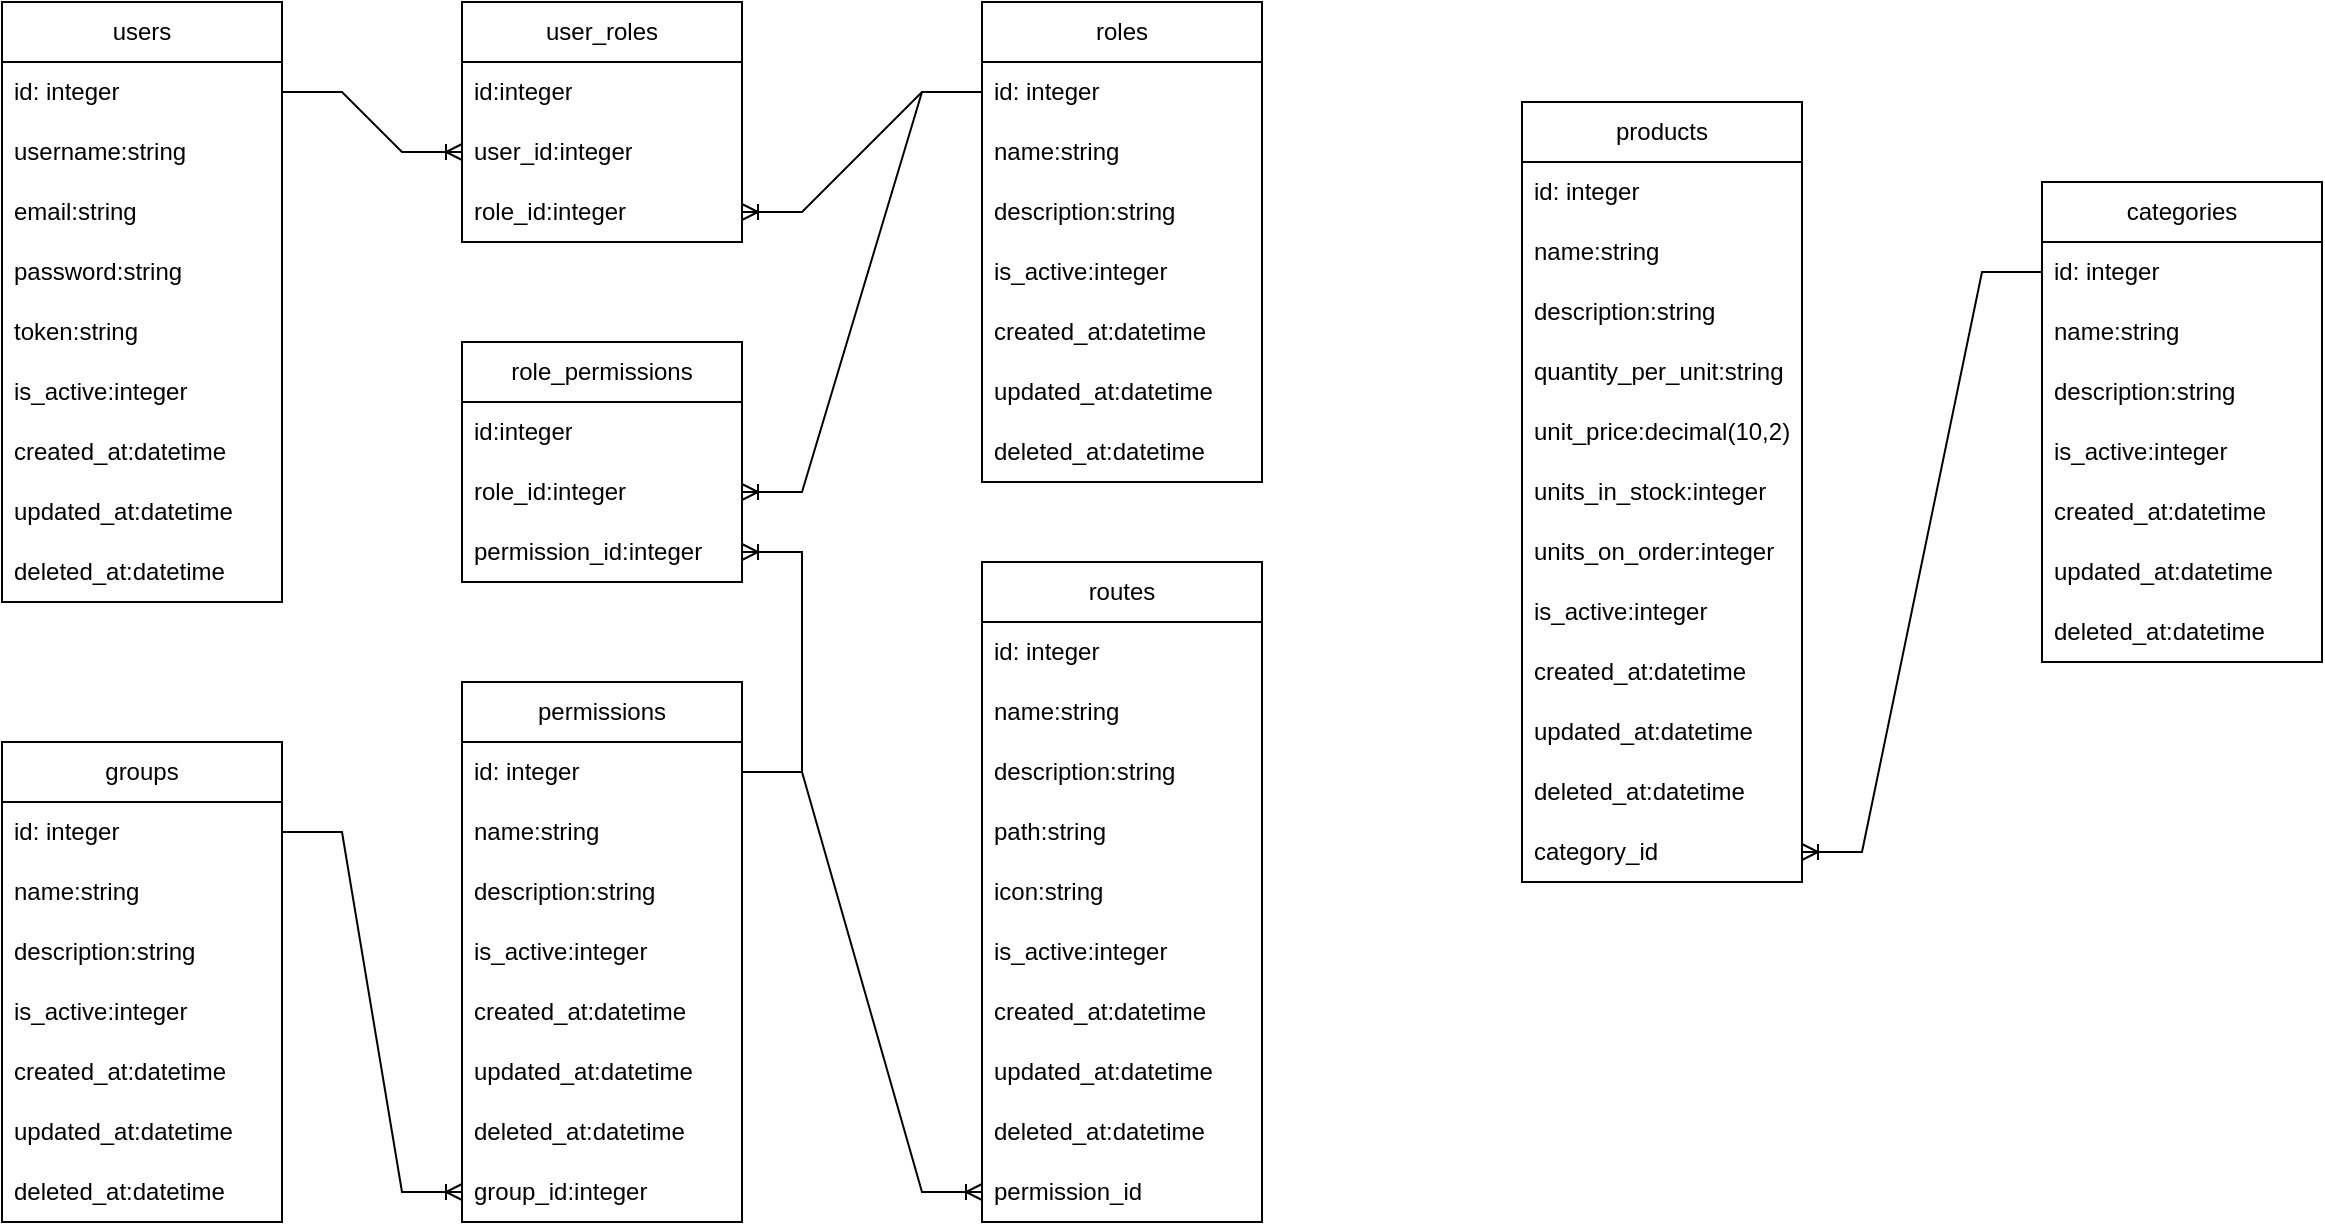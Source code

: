 <mxfile version="26.0.9">
  <diagram name="Página-1" id="ySC-eLkIVF0xZQiWdadP">
    <mxGraphModel dx="1195" dy="1097" grid="0" gridSize="10" guides="1" tooltips="1" connect="1" arrows="1" fold="1" page="0" pageScale="1" pageWidth="1100" pageHeight="850" math="0" shadow="0">
      <root>
        <mxCell id="0" />
        <mxCell id="1" parent="0" />
        <mxCell id="LvNLun-dFR-ZeEldHcq5-1" value="users" style="swimlane;fontStyle=0;childLayout=stackLayout;horizontal=1;startSize=30;horizontalStack=0;resizeParent=1;resizeParentMax=0;resizeLast=0;collapsible=1;marginBottom=0;whiteSpace=wrap;html=1;" vertex="1" parent="1">
          <mxGeometry x="60" y="-250" width="140" height="300" as="geometry" />
        </mxCell>
        <mxCell id="LvNLun-dFR-ZeEldHcq5-2" value="id: integer" style="text;strokeColor=none;fillColor=none;align=left;verticalAlign=middle;spacingLeft=4;spacingRight=4;overflow=hidden;points=[[0,0.5],[1,0.5]];portConstraint=eastwest;rotatable=0;whiteSpace=wrap;html=1;" vertex="1" parent="LvNLun-dFR-ZeEldHcq5-1">
          <mxGeometry y="30" width="140" height="30" as="geometry" />
        </mxCell>
        <mxCell id="LvNLun-dFR-ZeEldHcq5-3" value="username:string" style="text;strokeColor=none;fillColor=none;align=left;verticalAlign=middle;spacingLeft=4;spacingRight=4;overflow=hidden;points=[[0,0.5],[1,0.5]];portConstraint=eastwest;rotatable=0;whiteSpace=wrap;html=1;" vertex="1" parent="LvNLun-dFR-ZeEldHcq5-1">
          <mxGeometry y="60" width="140" height="30" as="geometry" />
        </mxCell>
        <mxCell id="LvNLun-dFR-ZeEldHcq5-4" value="email:string" style="text;strokeColor=none;fillColor=none;align=left;verticalAlign=middle;spacingLeft=4;spacingRight=4;overflow=hidden;points=[[0,0.5],[1,0.5]];portConstraint=eastwest;rotatable=0;whiteSpace=wrap;html=1;" vertex="1" parent="LvNLun-dFR-ZeEldHcq5-1">
          <mxGeometry y="90" width="140" height="30" as="geometry" />
        </mxCell>
        <mxCell id="LvNLun-dFR-ZeEldHcq5-5" value="password:string" style="text;strokeColor=none;fillColor=none;align=left;verticalAlign=middle;spacingLeft=4;spacingRight=4;overflow=hidden;points=[[0,0.5],[1,0.5]];portConstraint=eastwest;rotatable=0;whiteSpace=wrap;html=1;" vertex="1" parent="LvNLun-dFR-ZeEldHcq5-1">
          <mxGeometry y="120" width="140" height="30" as="geometry" />
        </mxCell>
        <mxCell id="LvNLun-dFR-ZeEldHcq5-6" value="token:string" style="text;strokeColor=none;fillColor=none;align=left;verticalAlign=middle;spacingLeft=4;spacingRight=4;overflow=hidden;points=[[0,0.5],[1,0.5]];portConstraint=eastwest;rotatable=0;whiteSpace=wrap;html=1;" vertex="1" parent="LvNLun-dFR-ZeEldHcq5-1">
          <mxGeometry y="150" width="140" height="30" as="geometry" />
        </mxCell>
        <mxCell id="LvNLun-dFR-ZeEldHcq5-7" value="is_active:integer" style="text;strokeColor=none;fillColor=none;align=left;verticalAlign=middle;spacingLeft=4;spacingRight=4;overflow=hidden;points=[[0,0.5],[1,0.5]];portConstraint=eastwest;rotatable=0;whiteSpace=wrap;html=1;" vertex="1" parent="LvNLun-dFR-ZeEldHcq5-1">
          <mxGeometry y="180" width="140" height="30" as="geometry" />
        </mxCell>
        <mxCell id="LvNLun-dFR-ZeEldHcq5-8" value="created_at:datetime" style="text;strokeColor=none;fillColor=none;align=left;verticalAlign=middle;spacingLeft=4;spacingRight=4;overflow=hidden;points=[[0,0.5],[1,0.5]];portConstraint=eastwest;rotatable=0;whiteSpace=wrap;html=1;" vertex="1" parent="LvNLun-dFR-ZeEldHcq5-1">
          <mxGeometry y="210" width="140" height="30" as="geometry" />
        </mxCell>
        <mxCell id="LvNLun-dFR-ZeEldHcq5-10" value="updated_at:datetime" style="text;strokeColor=none;fillColor=none;align=left;verticalAlign=middle;spacingLeft=4;spacingRight=4;overflow=hidden;points=[[0,0.5],[1,0.5]];portConstraint=eastwest;rotatable=0;whiteSpace=wrap;html=1;" vertex="1" parent="LvNLun-dFR-ZeEldHcq5-1">
          <mxGeometry y="240" width="140" height="30" as="geometry" />
        </mxCell>
        <mxCell id="LvNLun-dFR-ZeEldHcq5-9" value="deleted_at:datetime" style="text;strokeColor=none;fillColor=none;align=left;verticalAlign=middle;spacingLeft=4;spacingRight=4;overflow=hidden;points=[[0,0.5],[1,0.5]];portConstraint=eastwest;rotatable=0;whiteSpace=wrap;html=1;" vertex="1" parent="LvNLun-dFR-ZeEldHcq5-1">
          <mxGeometry y="270" width="140" height="30" as="geometry" />
        </mxCell>
        <mxCell id="LvNLun-dFR-ZeEldHcq5-11" value="user_roles" style="swimlane;fontStyle=0;childLayout=stackLayout;horizontal=1;startSize=30;horizontalStack=0;resizeParent=1;resizeParentMax=0;resizeLast=0;collapsible=1;marginBottom=0;whiteSpace=wrap;html=1;" vertex="1" parent="1">
          <mxGeometry x="290" y="-250" width="140" height="120" as="geometry" />
        </mxCell>
        <mxCell id="LvNLun-dFR-ZeEldHcq5-12" value="id:integer" style="text;strokeColor=none;fillColor=none;align=left;verticalAlign=middle;spacingLeft=4;spacingRight=4;overflow=hidden;points=[[0,0.5],[1,0.5]];portConstraint=eastwest;rotatable=0;whiteSpace=wrap;html=1;" vertex="1" parent="LvNLun-dFR-ZeEldHcq5-11">
          <mxGeometry y="30" width="140" height="30" as="geometry" />
        </mxCell>
        <mxCell id="LvNLun-dFR-ZeEldHcq5-13" value="user_id:integer" style="text;strokeColor=none;fillColor=none;align=left;verticalAlign=middle;spacingLeft=4;spacingRight=4;overflow=hidden;points=[[0,0.5],[1,0.5]];portConstraint=eastwest;rotatable=0;whiteSpace=wrap;html=1;" vertex="1" parent="LvNLun-dFR-ZeEldHcq5-11">
          <mxGeometry y="60" width="140" height="30" as="geometry" />
        </mxCell>
        <mxCell id="LvNLun-dFR-ZeEldHcq5-14" value="role_id:integer" style="text;strokeColor=none;fillColor=none;align=left;verticalAlign=middle;spacingLeft=4;spacingRight=4;overflow=hidden;points=[[0,0.5],[1,0.5]];portConstraint=eastwest;rotatable=0;whiteSpace=wrap;html=1;" vertex="1" parent="LvNLun-dFR-ZeEldHcq5-11">
          <mxGeometry y="90" width="140" height="30" as="geometry" />
        </mxCell>
        <mxCell id="LvNLun-dFR-ZeEldHcq5-15" value="roles" style="swimlane;fontStyle=0;childLayout=stackLayout;horizontal=1;startSize=30;horizontalStack=0;resizeParent=1;resizeParentMax=0;resizeLast=0;collapsible=1;marginBottom=0;whiteSpace=wrap;html=1;" vertex="1" parent="1">
          <mxGeometry x="550" y="-250" width="140" height="240" as="geometry" />
        </mxCell>
        <mxCell id="LvNLun-dFR-ZeEldHcq5-16" value="id: integer" style="text;strokeColor=none;fillColor=none;align=left;verticalAlign=middle;spacingLeft=4;spacingRight=4;overflow=hidden;points=[[0,0.5],[1,0.5]];portConstraint=eastwest;rotatable=0;whiteSpace=wrap;html=1;" vertex="1" parent="LvNLun-dFR-ZeEldHcq5-15">
          <mxGeometry y="30" width="140" height="30" as="geometry" />
        </mxCell>
        <mxCell id="LvNLun-dFR-ZeEldHcq5-17" value="name:string" style="text;strokeColor=none;fillColor=none;align=left;verticalAlign=middle;spacingLeft=4;spacingRight=4;overflow=hidden;points=[[0,0.5],[1,0.5]];portConstraint=eastwest;rotatable=0;whiteSpace=wrap;html=1;" vertex="1" parent="LvNLun-dFR-ZeEldHcq5-15">
          <mxGeometry y="60" width="140" height="30" as="geometry" />
        </mxCell>
        <mxCell id="LvNLun-dFR-ZeEldHcq5-18" value="description:string" style="text;strokeColor=none;fillColor=none;align=left;verticalAlign=middle;spacingLeft=4;spacingRight=4;overflow=hidden;points=[[0,0.5],[1,0.5]];portConstraint=eastwest;rotatable=0;whiteSpace=wrap;html=1;" vertex="1" parent="LvNLun-dFR-ZeEldHcq5-15">
          <mxGeometry y="90" width="140" height="30" as="geometry" />
        </mxCell>
        <mxCell id="LvNLun-dFR-ZeEldHcq5-21" value="is_active:integer" style="text;strokeColor=none;fillColor=none;align=left;verticalAlign=middle;spacingLeft=4;spacingRight=4;overflow=hidden;points=[[0,0.5],[1,0.5]];portConstraint=eastwest;rotatable=0;whiteSpace=wrap;html=1;" vertex="1" parent="LvNLun-dFR-ZeEldHcq5-15">
          <mxGeometry y="120" width="140" height="30" as="geometry" />
        </mxCell>
        <mxCell id="LvNLun-dFR-ZeEldHcq5-22" value="created_at:datetime" style="text;strokeColor=none;fillColor=none;align=left;verticalAlign=middle;spacingLeft=4;spacingRight=4;overflow=hidden;points=[[0,0.5],[1,0.5]];portConstraint=eastwest;rotatable=0;whiteSpace=wrap;html=1;" vertex="1" parent="LvNLun-dFR-ZeEldHcq5-15">
          <mxGeometry y="150" width="140" height="30" as="geometry" />
        </mxCell>
        <mxCell id="LvNLun-dFR-ZeEldHcq5-23" value="updated_at:datetime" style="text;strokeColor=none;fillColor=none;align=left;verticalAlign=middle;spacingLeft=4;spacingRight=4;overflow=hidden;points=[[0,0.5],[1,0.5]];portConstraint=eastwest;rotatable=0;whiteSpace=wrap;html=1;" vertex="1" parent="LvNLun-dFR-ZeEldHcq5-15">
          <mxGeometry y="180" width="140" height="30" as="geometry" />
        </mxCell>
        <mxCell id="LvNLun-dFR-ZeEldHcq5-24" value="deleted_at:datetime" style="text;strokeColor=none;fillColor=none;align=left;verticalAlign=middle;spacingLeft=4;spacingRight=4;overflow=hidden;points=[[0,0.5],[1,0.5]];portConstraint=eastwest;rotatable=0;whiteSpace=wrap;html=1;" vertex="1" parent="LvNLun-dFR-ZeEldHcq5-15">
          <mxGeometry y="210" width="140" height="30" as="geometry" />
        </mxCell>
        <mxCell id="LvNLun-dFR-ZeEldHcq5-25" value="role_permissions" style="swimlane;fontStyle=0;childLayout=stackLayout;horizontal=1;startSize=30;horizontalStack=0;resizeParent=1;resizeParentMax=0;resizeLast=0;collapsible=1;marginBottom=0;whiteSpace=wrap;html=1;" vertex="1" parent="1">
          <mxGeometry x="290" y="-80" width="140" height="120" as="geometry" />
        </mxCell>
        <mxCell id="LvNLun-dFR-ZeEldHcq5-26" value="id:integer" style="text;strokeColor=none;fillColor=none;align=left;verticalAlign=middle;spacingLeft=4;spacingRight=4;overflow=hidden;points=[[0,0.5],[1,0.5]];portConstraint=eastwest;rotatable=0;whiteSpace=wrap;html=1;" vertex="1" parent="LvNLun-dFR-ZeEldHcq5-25">
          <mxGeometry y="30" width="140" height="30" as="geometry" />
        </mxCell>
        <mxCell id="LvNLun-dFR-ZeEldHcq5-27" value="role_id:integer" style="text;strokeColor=none;fillColor=none;align=left;verticalAlign=middle;spacingLeft=4;spacingRight=4;overflow=hidden;points=[[0,0.5],[1,0.5]];portConstraint=eastwest;rotatable=0;whiteSpace=wrap;html=1;" vertex="1" parent="LvNLun-dFR-ZeEldHcq5-25">
          <mxGeometry y="60" width="140" height="30" as="geometry" />
        </mxCell>
        <mxCell id="LvNLun-dFR-ZeEldHcq5-28" value="permission_id:integer" style="text;strokeColor=none;fillColor=none;align=left;verticalAlign=middle;spacingLeft=4;spacingRight=4;overflow=hidden;points=[[0,0.5],[1,0.5]];portConstraint=eastwest;rotatable=0;whiteSpace=wrap;html=1;" vertex="1" parent="LvNLun-dFR-ZeEldHcq5-25">
          <mxGeometry y="90" width="140" height="30" as="geometry" />
        </mxCell>
        <mxCell id="LvNLun-dFR-ZeEldHcq5-29" value="permissions" style="swimlane;fontStyle=0;childLayout=stackLayout;horizontal=1;startSize=30;horizontalStack=0;resizeParent=1;resizeParentMax=0;resizeLast=0;collapsible=1;marginBottom=0;whiteSpace=wrap;html=1;" vertex="1" parent="1">
          <mxGeometry x="290" y="90" width="140" height="270" as="geometry" />
        </mxCell>
        <mxCell id="LvNLun-dFR-ZeEldHcq5-30" value="id: integer" style="text;strokeColor=none;fillColor=none;align=left;verticalAlign=middle;spacingLeft=4;spacingRight=4;overflow=hidden;points=[[0,0.5],[1,0.5]];portConstraint=eastwest;rotatable=0;whiteSpace=wrap;html=1;" vertex="1" parent="LvNLun-dFR-ZeEldHcq5-29">
          <mxGeometry y="30" width="140" height="30" as="geometry" />
        </mxCell>
        <mxCell id="LvNLun-dFR-ZeEldHcq5-31" value="name:string" style="text;strokeColor=none;fillColor=none;align=left;verticalAlign=middle;spacingLeft=4;spacingRight=4;overflow=hidden;points=[[0,0.5],[1,0.5]];portConstraint=eastwest;rotatable=0;whiteSpace=wrap;html=1;" vertex="1" parent="LvNLun-dFR-ZeEldHcq5-29">
          <mxGeometry y="60" width="140" height="30" as="geometry" />
        </mxCell>
        <mxCell id="LvNLun-dFR-ZeEldHcq5-32" value="description:string" style="text;strokeColor=none;fillColor=none;align=left;verticalAlign=middle;spacingLeft=4;spacingRight=4;overflow=hidden;points=[[0,0.5],[1,0.5]];portConstraint=eastwest;rotatable=0;whiteSpace=wrap;html=1;" vertex="1" parent="LvNLun-dFR-ZeEldHcq5-29">
          <mxGeometry y="90" width="140" height="30" as="geometry" />
        </mxCell>
        <mxCell id="LvNLun-dFR-ZeEldHcq5-33" value="is_active:integer" style="text;strokeColor=none;fillColor=none;align=left;verticalAlign=middle;spacingLeft=4;spacingRight=4;overflow=hidden;points=[[0,0.5],[1,0.5]];portConstraint=eastwest;rotatable=0;whiteSpace=wrap;html=1;" vertex="1" parent="LvNLun-dFR-ZeEldHcq5-29">
          <mxGeometry y="120" width="140" height="30" as="geometry" />
        </mxCell>
        <mxCell id="LvNLun-dFR-ZeEldHcq5-34" value="created_at:datetime" style="text;strokeColor=none;fillColor=none;align=left;verticalAlign=middle;spacingLeft=4;spacingRight=4;overflow=hidden;points=[[0,0.5],[1,0.5]];portConstraint=eastwest;rotatable=0;whiteSpace=wrap;html=1;" vertex="1" parent="LvNLun-dFR-ZeEldHcq5-29">
          <mxGeometry y="150" width="140" height="30" as="geometry" />
        </mxCell>
        <mxCell id="LvNLun-dFR-ZeEldHcq5-35" value="updated_at:datetime" style="text;strokeColor=none;fillColor=none;align=left;verticalAlign=middle;spacingLeft=4;spacingRight=4;overflow=hidden;points=[[0,0.5],[1,0.5]];portConstraint=eastwest;rotatable=0;whiteSpace=wrap;html=1;" vertex="1" parent="LvNLun-dFR-ZeEldHcq5-29">
          <mxGeometry y="180" width="140" height="30" as="geometry" />
        </mxCell>
        <mxCell id="LvNLun-dFR-ZeEldHcq5-36" value="deleted_at:datetime" style="text;strokeColor=none;fillColor=none;align=left;verticalAlign=middle;spacingLeft=4;spacingRight=4;overflow=hidden;points=[[0,0.5],[1,0.5]];portConstraint=eastwest;rotatable=0;whiteSpace=wrap;html=1;" vertex="1" parent="LvNLun-dFR-ZeEldHcq5-29">
          <mxGeometry y="210" width="140" height="30" as="geometry" />
        </mxCell>
        <mxCell id="LvNLun-dFR-ZeEldHcq5-37" value="group_id:integer" style="text;strokeColor=none;fillColor=none;align=left;verticalAlign=middle;spacingLeft=4;spacingRight=4;overflow=hidden;points=[[0,0.5],[1,0.5]];portConstraint=eastwest;rotatable=0;whiteSpace=wrap;html=1;" vertex="1" parent="LvNLun-dFR-ZeEldHcq5-29">
          <mxGeometry y="240" width="140" height="30" as="geometry" />
        </mxCell>
        <mxCell id="LvNLun-dFR-ZeEldHcq5-39" value="groups" style="swimlane;fontStyle=0;childLayout=stackLayout;horizontal=1;startSize=30;horizontalStack=0;resizeParent=1;resizeParentMax=0;resizeLast=0;collapsible=1;marginBottom=0;whiteSpace=wrap;html=1;" vertex="1" parent="1">
          <mxGeometry x="60" y="120" width="140" height="240" as="geometry" />
        </mxCell>
        <mxCell id="LvNLun-dFR-ZeEldHcq5-40" value="id: integer" style="text;strokeColor=none;fillColor=none;align=left;verticalAlign=middle;spacingLeft=4;spacingRight=4;overflow=hidden;points=[[0,0.5],[1,0.5]];portConstraint=eastwest;rotatable=0;whiteSpace=wrap;html=1;" vertex="1" parent="LvNLun-dFR-ZeEldHcq5-39">
          <mxGeometry y="30" width="140" height="30" as="geometry" />
        </mxCell>
        <mxCell id="LvNLun-dFR-ZeEldHcq5-41" value="name:string" style="text;strokeColor=none;fillColor=none;align=left;verticalAlign=middle;spacingLeft=4;spacingRight=4;overflow=hidden;points=[[0,0.5],[1,0.5]];portConstraint=eastwest;rotatable=0;whiteSpace=wrap;html=1;" vertex="1" parent="LvNLun-dFR-ZeEldHcq5-39">
          <mxGeometry y="60" width="140" height="30" as="geometry" />
        </mxCell>
        <mxCell id="LvNLun-dFR-ZeEldHcq5-42" value="description:string" style="text;strokeColor=none;fillColor=none;align=left;verticalAlign=middle;spacingLeft=4;spacingRight=4;overflow=hidden;points=[[0,0.5],[1,0.5]];portConstraint=eastwest;rotatable=0;whiteSpace=wrap;html=1;" vertex="1" parent="LvNLun-dFR-ZeEldHcq5-39">
          <mxGeometry y="90" width="140" height="30" as="geometry" />
        </mxCell>
        <mxCell id="LvNLun-dFR-ZeEldHcq5-43" value="is_active:integer" style="text;strokeColor=none;fillColor=none;align=left;verticalAlign=middle;spacingLeft=4;spacingRight=4;overflow=hidden;points=[[0,0.5],[1,0.5]];portConstraint=eastwest;rotatable=0;whiteSpace=wrap;html=1;" vertex="1" parent="LvNLun-dFR-ZeEldHcq5-39">
          <mxGeometry y="120" width="140" height="30" as="geometry" />
        </mxCell>
        <mxCell id="LvNLun-dFR-ZeEldHcq5-44" value="created_at:datetime" style="text;strokeColor=none;fillColor=none;align=left;verticalAlign=middle;spacingLeft=4;spacingRight=4;overflow=hidden;points=[[0,0.5],[1,0.5]];portConstraint=eastwest;rotatable=0;whiteSpace=wrap;html=1;" vertex="1" parent="LvNLun-dFR-ZeEldHcq5-39">
          <mxGeometry y="150" width="140" height="30" as="geometry" />
        </mxCell>
        <mxCell id="LvNLun-dFR-ZeEldHcq5-45" value="updated_at:datetime" style="text;strokeColor=none;fillColor=none;align=left;verticalAlign=middle;spacingLeft=4;spacingRight=4;overflow=hidden;points=[[0,0.5],[1,0.5]];portConstraint=eastwest;rotatable=0;whiteSpace=wrap;html=1;" vertex="1" parent="LvNLun-dFR-ZeEldHcq5-39">
          <mxGeometry y="180" width="140" height="30" as="geometry" />
        </mxCell>
        <mxCell id="LvNLun-dFR-ZeEldHcq5-46" value="deleted_at:datetime" style="text;strokeColor=none;fillColor=none;align=left;verticalAlign=middle;spacingLeft=4;spacingRight=4;overflow=hidden;points=[[0,0.5],[1,0.5]];portConstraint=eastwest;rotatable=0;whiteSpace=wrap;html=1;" vertex="1" parent="LvNLun-dFR-ZeEldHcq5-39">
          <mxGeometry y="210" width="140" height="30" as="geometry" />
        </mxCell>
        <mxCell id="LvNLun-dFR-ZeEldHcq5-47" value="routes" style="swimlane;fontStyle=0;childLayout=stackLayout;horizontal=1;startSize=30;horizontalStack=0;resizeParent=1;resizeParentMax=0;resizeLast=0;collapsible=1;marginBottom=0;whiteSpace=wrap;html=1;" vertex="1" parent="1">
          <mxGeometry x="550" y="30" width="140" height="330" as="geometry" />
        </mxCell>
        <mxCell id="LvNLun-dFR-ZeEldHcq5-48" value="id: integer" style="text;strokeColor=none;fillColor=none;align=left;verticalAlign=middle;spacingLeft=4;spacingRight=4;overflow=hidden;points=[[0,0.5],[1,0.5]];portConstraint=eastwest;rotatable=0;whiteSpace=wrap;html=1;" vertex="1" parent="LvNLun-dFR-ZeEldHcq5-47">
          <mxGeometry y="30" width="140" height="30" as="geometry" />
        </mxCell>
        <mxCell id="LvNLun-dFR-ZeEldHcq5-49" value="name:string" style="text;strokeColor=none;fillColor=none;align=left;verticalAlign=middle;spacingLeft=4;spacingRight=4;overflow=hidden;points=[[0,0.5],[1,0.5]];portConstraint=eastwest;rotatable=0;whiteSpace=wrap;html=1;" vertex="1" parent="LvNLun-dFR-ZeEldHcq5-47">
          <mxGeometry y="60" width="140" height="30" as="geometry" />
        </mxCell>
        <mxCell id="LvNLun-dFR-ZeEldHcq5-50" value="description:string" style="text;strokeColor=none;fillColor=none;align=left;verticalAlign=middle;spacingLeft=4;spacingRight=4;overflow=hidden;points=[[0,0.5],[1,0.5]];portConstraint=eastwest;rotatable=0;whiteSpace=wrap;html=1;" vertex="1" parent="LvNLun-dFR-ZeEldHcq5-47">
          <mxGeometry y="90" width="140" height="30" as="geometry" />
        </mxCell>
        <mxCell id="LvNLun-dFR-ZeEldHcq5-56" value="path:string" style="text;strokeColor=none;fillColor=none;align=left;verticalAlign=middle;spacingLeft=4;spacingRight=4;overflow=hidden;points=[[0,0.5],[1,0.5]];portConstraint=eastwest;rotatable=0;whiteSpace=wrap;html=1;" vertex="1" parent="LvNLun-dFR-ZeEldHcq5-47">
          <mxGeometry y="120" width="140" height="30" as="geometry" />
        </mxCell>
        <mxCell id="LvNLun-dFR-ZeEldHcq5-55" value="icon:string" style="text;strokeColor=none;fillColor=none;align=left;verticalAlign=middle;spacingLeft=4;spacingRight=4;overflow=hidden;points=[[0,0.5],[1,0.5]];portConstraint=eastwest;rotatable=0;whiteSpace=wrap;html=1;" vertex="1" parent="LvNLun-dFR-ZeEldHcq5-47">
          <mxGeometry y="150" width="140" height="30" as="geometry" />
        </mxCell>
        <mxCell id="LvNLun-dFR-ZeEldHcq5-51" value="is_active:integer" style="text;strokeColor=none;fillColor=none;align=left;verticalAlign=middle;spacingLeft=4;spacingRight=4;overflow=hidden;points=[[0,0.5],[1,0.5]];portConstraint=eastwest;rotatable=0;whiteSpace=wrap;html=1;" vertex="1" parent="LvNLun-dFR-ZeEldHcq5-47">
          <mxGeometry y="180" width="140" height="30" as="geometry" />
        </mxCell>
        <mxCell id="LvNLun-dFR-ZeEldHcq5-52" value="created_at:datetime" style="text;strokeColor=none;fillColor=none;align=left;verticalAlign=middle;spacingLeft=4;spacingRight=4;overflow=hidden;points=[[0,0.5],[1,0.5]];portConstraint=eastwest;rotatable=0;whiteSpace=wrap;html=1;" vertex="1" parent="LvNLun-dFR-ZeEldHcq5-47">
          <mxGeometry y="210" width="140" height="30" as="geometry" />
        </mxCell>
        <mxCell id="LvNLun-dFR-ZeEldHcq5-53" value="updated_at:datetime" style="text;strokeColor=none;fillColor=none;align=left;verticalAlign=middle;spacingLeft=4;spacingRight=4;overflow=hidden;points=[[0,0.5],[1,0.5]];portConstraint=eastwest;rotatable=0;whiteSpace=wrap;html=1;" vertex="1" parent="LvNLun-dFR-ZeEldHcq5-47">
          <mxGeometry y="240" width="140" height="30" as="geometry" />
        </mxCell>
        <mxCell id="LvNLun-dFR-ZeEldHcq5-54" value="deleted_at:datetime" style="text;strokeColor=none;fillColor=none;align=left;verticalAlign=middle;spacingLeft=4;spacingRight=4;overflow=hidden;points=[[0,0.5],[1,0.5]];portConstraint=eastwest;rotatable=0;whiteSpace=wrap;html=1;" vertex="1" parent="LvNLun-dFR-ZeEldHcq5-47">
          <mxGeometry y="270" width="140" height="30" as="geometry" />
        </mxCell>
        <mxCell id="LvNLun-dFR-ZeEldHcq5-57" value="permission_id" style="text;strokeColor=none;fillColor=none;align=left;verticalAlign=middle;spacingLeft=4;spacingRight=4;overflow=hidden;points=[[0,0.5],[1,0.5]];portConstraint=eastwest;rotatable=0;whiteSpace=wrap;html=1;" vertex="1" parent="LvNLun-dFR-ZeEldHcq5-47">
          <mxGeometry y="300" width="140" height="30" as="geometry" />
        </mxCell>
        <mxCell id="LvNLun-dFR-ZeEldHcq5-58" value="" style="edgeStyle=entityRelationEdgeStyle;fontSize=12;html=1;endArrow=ERoneToMany;rounded=0;" edge="1" parent="1" source="LvNLun-dFR-ZeEldHcq5-2" target="LvNLun-dFR-ZeEldHcq5-13">
          <mxGeometry width="100" height="100" relative="1" as="geometry">
            <mxPoint x="270" y="-260" as="sourcePoint" />
            <mxPoint x="370" y="-360" as="targetPoint" />
          </mxGeometry>
        </mxCell>
        <mxCell id="LvNLun-dFR-ZeEldHcq5-59" value="" style="edgeStyle=entityRelationEdgeStyle;fontSize=12;html=1;endArrow=ERoneToMany;rounded=0;" edge="1" parent="1" source="LvNLun-dFR-ZeEldHcq5-16" target="LvNLun-dFR-ZeEldHcq5-14">
          <mxGeometry width="100" height="100" relative="1" as="geometry">
            <mxPoint x="390" y="-260" as="sourcePoint" />
            <mxPoint x="490" y="-360" as="targetPoint" />
          </mxGeometry>
        </mxCell>
        <mxCell id="LvNLun-dFR-ZeEldHcq5-60" value="" style="edgeStyle=entityRelationEdgeStyle;fontSize=12;html=1;endArrow=ERoneToMany;rounded=0;" edge="1" parent="1" source="LvNLun-dFR-ZeEldHcq5-16" target="LvNLun-dFR-ZeEldHcq5-27">
          <mxGeometry width="100" height="100" relative="1" as="geometry">
            <mxPoint x="400" y="90" as="sourcePoint" />
            <mxPoint x="500" y="-10" as="targetPoint" />
          </mxGeometry>
        </mxCell>
        <mxCell id="LvNLun-dFR-ZeEldHcq5-61" value="" style="edgeStyle=entityRelationEdgeStyle;fontSize=12;html=1;endArrow=ERoneToMany;rounded=0;" edge="1" parent="1" source="LvNLun-dFR-ZeEldHcq5-30" target="LvNLun-dFR-ZeEldHcq5-28">
          <mxGeometry width="100" height="100" relative="1" as="geometry">
            <mxPoint x="770" y="110" as="sourcePoint" />
            <mxPoint x="870" y="10" as="targetPoint" />
          </mxGeometry>
        </mxCell>
        <mxCell id="LvNLun-dFR-ZeEldHcq5-62" value="" style="edgeStyle=entityRelationEdgeStyle;fontSize=12;html=1;endArrow=ERoneToMany;rounded=0;" edge="1" parent="1" source="LvNLun-dFR-ZeEldHcq5-40" target="LvNLun-dFR-ZeEldHcq5-37">
          <mxGeometry width="100" height="100" relative="1" as="geometry">
            <mxPoint x="1090" y="200" as="sourcePoint" />
            <mxPoint x="1190" y="100" as="targetPoint" />
          </mxGeometry>
        </mxCell>
        <mxCell id="LvNLun-dFR-ZeEldHcq5-63" value="" style="edgeStyle=entityRelationEdgeStyle;fontSize=12;html=1;endArrow=ERoneToMany;rounded=0;" edge="1" parent="1" source="LvNLun-dFR-ZeEldHcq5-30" target="LvNLun-dFR-ZeEldHcq5-57">
          <mxGeometry width="100" height="100" relative="1" as="geometry">
            <mxPoint x="1310" y="300" as="sourcePoint" />
            <mxPoint x="1410" y="200" as="targetPoint" />
          </mxGeometry>
        </mxCell>
        <mxCell id="LvNLun-dFR-ZeEldHcq5-72" value="categories" style="swimlane;fontStyle=0;childLayout=stackLayout;horizontal=1;startSize=30;horizontalStack=0;resizeParent=1;resizeParentMax=0;resizeLast=0;collapsible=1;marginBottom=0;whiteSpace=wrap;html=1;" vertex="1" parent="1">
          <mxGeometry x="1080" y="-160" width="140" height="240" as="geometry" />
        </mxCell>
        <mxCell id="LvNLun-dFR-ZeEldHcq5-73" value="id: integer" style="text;strokeColor=none;fillColor=none;align=left;verticalAlign=middle;spacingLeft=4;spacingRight=4;overflow=hidden;points=[[0,0.5],[1,0.5]];portConstraint=eastwest;rotatable=0;whiteSpace=wrap;html=1;" vertex="1" parent="LvNLun-dFR-ZeEldHcq5-72">
          <mxGeometry y="30" width="140" height="30" as="geometry" />
        </mxCell>
        <mxCell id="LvNLun-dFR-ZeEldHcq5-74" value="name:string" style="text;strokeColor=none;fillColor=none;align=left;verticalAlign=middle;spacingLeft=4;spacingRight=4;overflow=hidden;points=[[0,0.5],[1,0.5]];portConstraint=eastwest;rotatable=0;whiteSpace=wrap;html=1;" vertex="1" parent="LvNLun-dFR-ZeEldHcq5-72">
          <mxGeometry y="60" width="140" height="30" as="geometry" />
        </mxCell>
        <mxCell id="LvNLun-dFR-ZeEldHcq5-75" value="description:string" style="text;strokeColor=none;fillColor=none;align=left;verticalAlign=middle;spacingLeft=4;spacingRight=4;overflow=hidden;points=[[0,0.5],[1,0.5]];portConstraint=eastwest;rotatable=0;whiteSpace=wrap;html=1;" vertex="1" parent="LvNLun-dFR-ZeEldHcq5-72">
          <mxGeometry y="90" width="140" height="30" as="geometry" />
        </mxCell>
        <mxCell id="LvNLun-dFR-ZeEldHcq5-76" value="is_active:integer" style="text;strokeColor=none;fillColor=none;align=left;verticalAlign=middle;spacingLeft=4;spacingRight=4;overflow=hidden;points=[[0,0.5],[1,0.5]];portConstraint=eastwest;rotatable=0;whiteSpace=wrap;html=1;" vertex="1" parent="LvNLun-dFR-ZeEldHcq5-72">
          <mxGeometry y="120" width="140" height="30" as="geometry" />
        </mxCell>
        <mxCell id="LvNLun-dFR-ZeEldHcq5-77" value="created_at:datetime" style="text;strokeColor=none;fillColor=none;align=left;verticalAlign=middle;spacingLeft=4;spacingRight=4;overflow=hidden;points=[[0,0.5],[1,0.5]];portConstraint=eastwest;rotatable=0;whiteSpace=wrap;html=1;" vertex="1" parent="LvNLun-dFR-ZeEldHcq5-72">
          <mxGeometry y="150" width="140" height="30" as="geometry" />
        </mxCell>
        <mxCell id="LvNLun-dFR-ZeEldHcq5-78" value="updated_at:datetime" style="text;strokeColor=none;fillColor=none;align=left;verticalAlign=middle;spacingLeft=4;spacingRight=4;overflow=hidden;points=[[0,0.5],[1,0.5]];portConstraint=eastwest;rotatable=0;whiteSpace=wrap;html=1;" vertex="1" parent="LvNLun-dFR-ZeEldHcq5-72">
          <mxGeometry y="180" width="140" height="30" as="geometry" />
        </mxCell>
        <mxCell id="LvNLun-dFR-ZeEldHcq5-79" value="deleted_at:datetime" style="text;strokeColor=none;fillColor=none;align=left;verticalAlign=middle;spacingLeft=4;spacingRight=4;overflow=hidden;points=[[0,0.5],[1,0.5]];portConstraint=eastwest;rotatable=0;whiteSpace=wrap;html=1;" vertex="1" parent="LvNLun-dFR-ZeEldHcq5-72">
          <mxGeometry y="210" width="140" height="30" as="geometry" />
        </mxCell>
        <mxCell id="LvNLun-dFR-ZeEldHcq5-80" value="products" style="swimlane;fontStyle=0;childLayout=stackLayout;horizontal=1;startSize=30;horizontalStack=0;resizeParent=1;resizeParentMax=0;resizeLast=0;collapsible=1;marginBottom=0;whiteSpace=wrap;html=1;" vertex="1" parent="1">
          <mxGeometry x="820" y="-200" width="140" height="390" as="geometry" />
        </mxCell>
        <mxCell id="LvNLun-dFR-ZeEldHcq5-81" value="id: integer" style="text;strokeColor=none;fillColor=none;align=left;verticalAlign=middle;spacingLeft=4;spacingRight=4;overflow=hidden;points=[[0,0.5],[1,0.5]];portConstraint=eastwest;rotatable=0;whiteSpace=wrap;html=1;" vertex="1" parent="LvNLun-dFR-ZeEldHcq5-80">
          <mxGeometry y="30" width="140" height="30" as="geometry" />
        </mxCell>
        <mxCell id="LvNLun-dFR-ZeEldHcq5-82" value="name:string" style="text;strokeColor=none;fillColor=none;align=left;verticalAlign=middle;spacingLeft=4;spacingRight=4;overflow=hidden;points=[[0,0.5],[1,0.5]];portConstraint=eastwest;rotatable=0;whiteSpace=wrap;html=1;" vertex="1" parent="LvNLun-dFR-ZeEldHcq5-80">
          <mxGeometry y="60" width="140" height="30" as="geometry" />
        </mxCell>
        <mxCell id="LvNLun-dFR-ZeEldHcq5-83" value="description:string" style="text;strokeColor=none;fillColor=none;align=left;verticalAlign=middle;spacingLeft=4;spacingRight=4;overflow=hidden;points=[[0,0.5],[1,0.5]];portConstraint=eastwest;rotatable=0;whiteSpace=wrap;html=1;" vertex="1" parent="LvNLun-dFR-ZeEldHcq5-80">
          <mxGeometry y="90" width="140" height="30" as="geometry" />
        </mxCell>
        <mxCell id="LvNLun-dFR-ZeEldHcq5-91" value="quantity_per_unit:string" style="text;strokeColor=none;fillColor=none;align=left;verticalAlign=middle;spacingLeft=4;spacingRight=4;overflow=hidden;points=[[0,0.5],[1,0.5]];portConstraint=eastwest;rotatable=0;whiteSpace=wrap;html=1;" vertex="1" parent="LvNLun-dFR-ZeEldHcq5-80">
          <mxGeometry y="120" width="140" height="30" as="geometry" />
        </mxCell>
        <mxCell id="LvNLun-dFR-ZeEldHcq5-90" value="unit_price:decimal(10,2)" style="text;strokeColor=none;fillColor=none;align=left;verticalAlign=middle;spacingLeft=4;spacingRight=4;overflow=hidden;points=[[0,0.5],[1,0.5]];portConstraint=eastwest;rotatable=0;whiteSpace=wrap;html=1;" vertex="1" parent="LvNLun-dFR-ZeEldHcq5-80">
          <mxGeometry y="150" width="140" height="30" as="geometry" />
        </mxCell>
        <mxCell id="LvNLun-dFR-ZeEldHcq5-89" value="units_in_stock:integer" style="text;strokeColor=none;fillColor=none;align=left;verticalAlign=middle;spacingLeft=4;spacingRight=4;overflow=hidden;points=[[0,0.5],[1,0.5]];portConstraint=eastwest;rotatable=0;whiteSpace=wrap;html=1;" vertex="1" parent="LvNLun-dFR-ZeEldHcq5-80">
          <mxGeometry y="180" width="140" height="30" as="geometry" />
        </mxCell>
        <mxCell id="LvNLun-dFR-ZeEldHcq5-88" value="units_on_order:integer" style="text;strokeColor=none;fillColor=none;align=left;verticalAlign=middle;spacingLeft=4;spacingRight=4;overflow=hidden;points=[[0,0.5],[1,0.5]];portConstraint=eastwest;rotatable=0;whiteSpace=wrap;html=1;" vertex="1" parent="LvNLun-dFR-ZeEldHcq5-80">
          <mxGeometry y="210" width="140" height="30" as="geometry" />
        </mxCell>
        <mxCell id="LvNLun-dFR-ZeEldHcq5-84" value="is_active:integer" style="text;strokeColor=none;fillColor=none;align=left;verticalAlign=middle;spacingLeft=4;spacingRight=4;overflow=hidden;points=[[0,0.5],[1,0.5]];portConstraint=eastwest;rotatable=0;whiteSpace=wrap;html=1;" vertex="1" parent="LvNLun-dFR-ZeEldHcq5-80">
          <mxGeometry y="240" width="140" height="30" as="geometry" />
        </mxCell>
        <mxCell id="LvNLun-dFR-ZeEldHcq5-85" value="created_at:datetime" style="text;strokeColor=none;fillColor=none;align=left;verticalAlign=middle;spacingLeft=4;spacingRight=4;overflow=hidden;points=[[0,0.5],[1,0.5]];portConstraint=eastwest;rotatable=0;whiteSpace=wrap;html=1;" vertex="1" parent="LvNLun-dFR-ZeEldHcq5-80">
          <mxGeometry y="270" width="140" height="30" as="geometry" />
        </mxCell>
        <mxCell id="LvNLun-dFR-ZeEldHcq5-86" value="updated_at:datetime" style="text;strokeColor=none;fillColor=none;align=left;verticalAlign=middle;spacingLeft=4;spacingRight=4;overflow=hidden;points=[[0,0.5],[1,0.5]];portConstraint=eastwest;rotatable=0;whiteSpace=wrap;html=1;" vertex="1" parent="LvNLun-dFR-ZeEldHcq5-80">
          <mxGeometry y="300" width="140" height="30" as="geometry" />
        </mxCell>
        <mxCell id="LvNLun-dFR-ZeEldHcq5-87" value="deleted_at:datetime" style="text;strokeColor=none;fillColor=none;align=left;verticalAlign=middle;spacingLeft=4;spacingRight=4;overflow=hidden;points=[[0,0.5],[1,0.5]];portConstraint=eastwest;rotatable=0;whiteSpace=wrap;html=1;" vertex="1" parent="LvNLun-dFR-ZeEldHcq5-80">
          <mxGeometry y="330" width="140" height="30" as="geometry" />
        </mxCell>
        <mxCell id="LvNLun-dFR-ZeEldHcq5-92" value="category_id" style="text;strokeColor=none;fillColor=none;align=left;verticalAlign=middle;spacingLeft=4;spacingRight=4;overflow=hidden;points=[[0,0.5],[1,0.5]];portConstraint=eastwest;rotatable=0;whiteSpace=wrap;html=1;" vertex="1" parent="LvNLun-dFR-ZeEldHcq5-80">
          <mxGeometry y="360" width="140" height="30" as="geometry" />
        </mxCell>
        <mxCell id="LvNLun-dFR-ZeEldHcq5-93" value="" style="edgeStyle=entityRelationEdgeStyle;fontSize=12;html=1;endArrow=ERoneToMany;rounded=0;" edge="1" parent="1" source="LvNLun-dFR-ZeEldHcq5-73" target="LvNLun-dFR-ZeEldHcq5-92">
          <mxGeometry width="100" height="100" relative="1" as="geometry">
            <mxPoint x="1020" y="20" as="sourcePoint" />
            <mxPoint x="1120" y="-80" as="targetPoint" />
          </mxGeometry>
        </mxCell>
      </root>
    </mxGraphModel>
  </diagram>
</mxfile>

